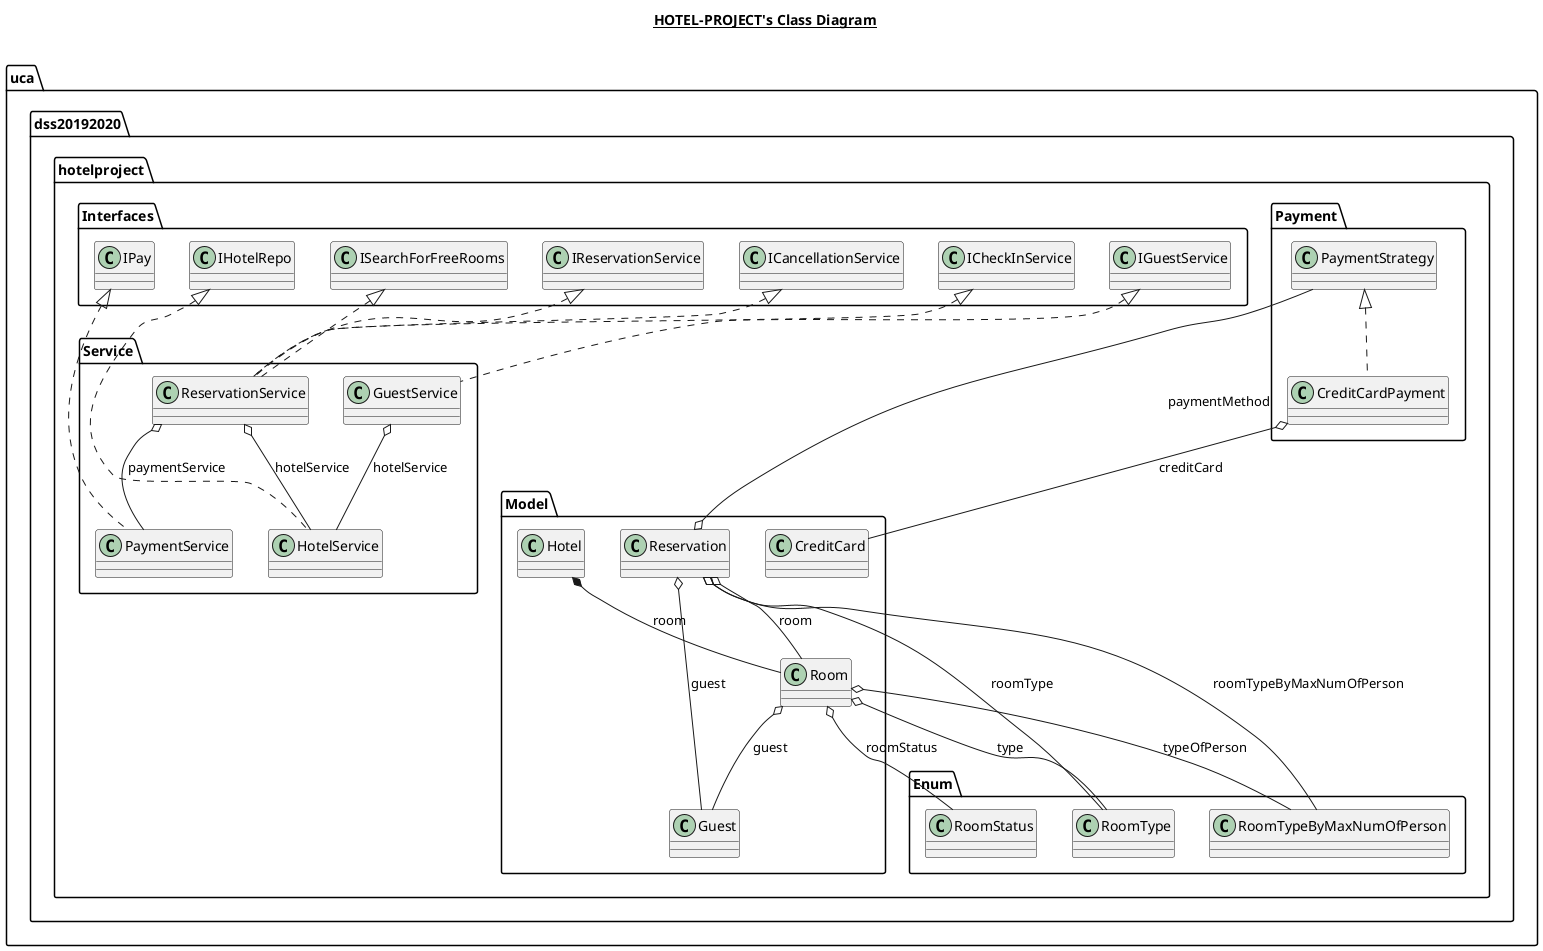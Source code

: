 @startuml

title __HOTEL-PROJECT's Class Diagram__\n


  uca.dss20192020.hotelproject.Model.Reservation o-- uca.dss20192020.hotelproject.Model.Guest : guest
  uca.dss20192020.hotelproject.Model.Reservation o-- uca.dss20192020.hotelproject.Payment.PaymentStrategy : paymentMethod
  uca.dss20192020.hotelproject.Model.Reservation o-- uca.dss20192020.hotelproject.Model.Room : room
  uca.dss20192020.hotelproject.Model.Hotel *-- uca.dss20192020.hotelproject.Model.Room : room
  uca.dss20192020.hotelproject.Model.Reservation o-- uca.dss20192020.hotelproject.Enum.RoomType : roomType
  uca.dss20192020.hotelproject.Model.Reservation o-- uca.dss20192020.hotelproject.Enum.RoomTypeByMaxNumOfPerson : roomTypeByMaxNumOfPerson
  uca.dss20192020.hotelproject.Model.Room o-- uca.dss20192020.hotelproject.Model.Guest : guest
  uca.dss20192020.hotelproject.Model.Room o-- uca.dss20192020.hotelproject.Enum.RoomStatus : roomStatus
  uca.dss20192020.hotelproject.Model.Room o-- uca.dss20192020.hotelproject.Enum.RoomType : type
  uca.dss20192020.hotelproject.Model.Room o-- uca.dss20192020.hotelproject.Enum.RoomTypeByMaxNumOfPerson : typeOfPerson
  uca.dss20192020.hotelproject.Payment.CreditCardPayment .up.|> uca.dss20192020.hotelproject.Payment.PaymentStrategy
  uca.dss20192020.hotelproject.Payment.CreditCardPayment o-- uca.dss20192020.hotelproject.Model.CreditCard : creditCard
  uca.dss20192020.hotelproject.Service.GuestService .up.|> uca.dss20192020.hotelproject.Interfaces.IGuestService
  uca.dss20192020.hotelproject.Service.GuestService o-- uca.dss20192020.hotelproject.Service.HotelService : hotelService
  uca.dss20192020.hotelproject.Service.HotelService .up.|> uca.dss20192020.hotelproject.Interfaces.IHotelRepo
  uca.dss20192020.hotelproject.Service.PaymentService .up.|> uca.dss20192020.hotelproject.Interfaces.IPay
  uca.dss20192020.hotelproject.Service.ReservationService .up.|> uca.dss20192020.hotelproject.Interfaces.ICancellationService
  uca.dss20192020.hotelproject.Service.ReservationService .up.|> uca.dss20192020.hotelproject.Interfaces.ICheckInService
  uca.dss20192020.hotelproject.Service.ReservationService .up.|> uca.dss20192020.hotelproject.Interfaces.IReservationService
  uca.dss20192020.hotelproject.Service.ReservationService .up.|> uca.dss20192020.hotelproject.Interfaces.ISearchForFreeRooms
  uca.dss20192020.hotelproject.Service.ReservationService o-- uca.dss20192020.hotelproject.Service.HotelService : hotelService
  uca.dss20192020.hotelproject.Service.ReservationService o-- uca.dss20192020.hotelproject.Service.PaymentService : paymentService

@enduml
